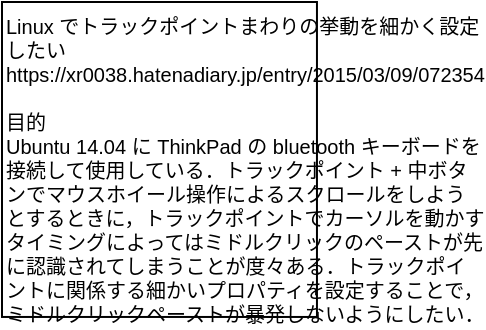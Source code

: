 <mxfile version="16.2.4" type="github">
  <diagram id="wNjajI2MCHbM71Gs-DAX" name="ページ1">
    <mxGraphModel dx="684" dy="497" grid="1" gridSize="39.37" guides="1" tooltips="1" connect="1" arrows="1" fold="1" page="1" pageScale="1" pageWidth="827" pageHeight="1169" math="0" shadow="0">
      <root>
        <mxCell id="0" />
        <mxCell id="1" parent="0" />
        <mxCell id="RUVW1VNI79D-d2WEvtp2-1" value="&lt;div&gt;&lt;div&gt;Linux でトラックポイントまわりの挙動を細かく設定したい&lt;/div&gt;&lt;div&gt;https://xr0038.hatenadiary.jp/entry/2015/03/09/072354&lt;/div&gt;&lt;div&gt;&lt;br&gt;&lt;/div&gt;&lt;div&gt;目的&lt;/div&gt;&lt;div&gt;Ubuntu 14.04 に ThinkPad の bluetooth キーボードを接続して使用している．トラックポイント + 中ボタンでマウスホイール操作によるスクロールをしようとするときに，トラックポイントでカーソルを動かすタイミングによってはミドルクリックのペーストが先に認識されてしまうことが度々ある．トラックポイントに関係する細かいプロパティを設定することで，ミドルクリックペーストが暴発しないようにしたい．&lt;/div&gt;&lt;/div&gt;" style="text;html=1;strokeColor=default;fillColor=none;align=left;verticalAlign=top;whiteSpace=wrap;rounded=0;fontSize=10;" parent="1" vertex="1">
          <mxGeometry width="157.48" height="157.48" as="geometry" />
        </mxCell>
      </root>
    </mxGraphModel>
  </diagram>
</mxfile>
